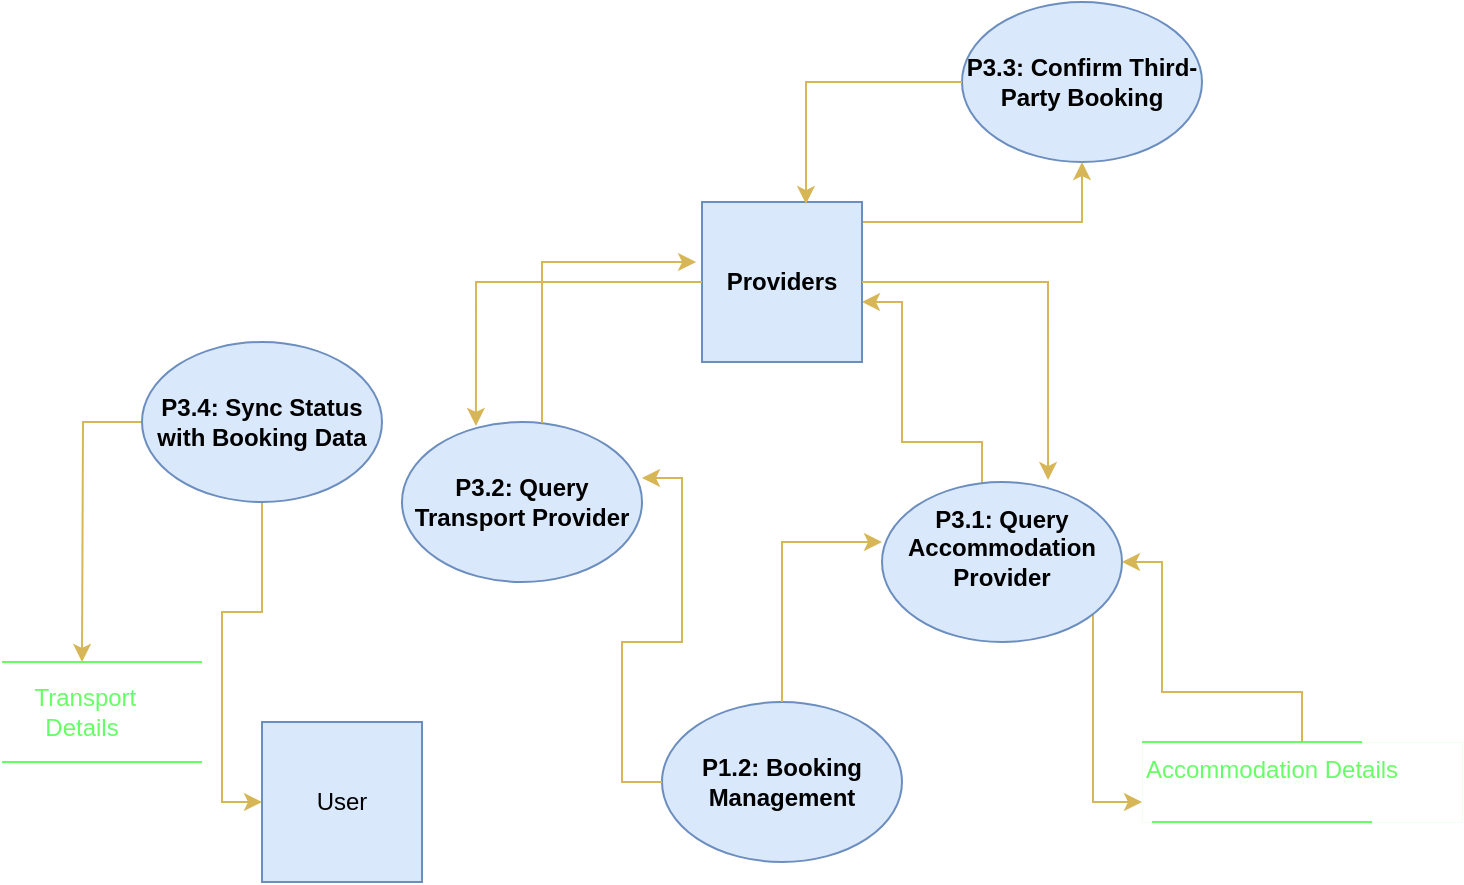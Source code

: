 <mxfile version="26.2.12">
  <diagram name="Page-1" id="3qZtqdcquCFcV4S7Fdgd">
    <mxGraphModel dx="871" dy="2085" grid="1" gridSize="10" guides="1" tooltips="1" connect="1" arrows="1" fold="1" page="1" pageScale="1" pageWidth="1169" pageHeight="1654" math="0" shadow="0">
      <root>
        <mxCell id="0" />
        <mxCell id="1" parent="0" />
        <mxCell id="1uN6SyRcfflf3LA_XtME-27" style="edgeStyle=orthogonalEdgeStyle;rounded=0;orthogonalLoop=1;jettySize=auto;html=1;entryX=0;entryY=0.5;entryDx=0;entryDy=0;fillColor=#fff2cc;strokeColor=#d6b656;" edge="1" parent="1" source="1uN6SyRcfflf3LA_XtME-2" target="1uN6SyRcfflf3LA_XtME-25">
          <mxGeometry relative="1" as="geometry" />
        </mxCell>
        <mxCell id="1uN6SyRcfflf3LA_XtME-45" style="edgeStyle=orthogonalEdgeStyle;rounded=0;orthogonalLoop=1;jettySize=auto;html=1;fillColor=#fff2cc;strokeColor=#d6b656;" edge="1" parent="1" source="1uN6SyRcfflf3LA_XtME-2">
          <mxGeometry relative="1" as="geometry">
            <mxPoint x="90" y="170" as="targetPoint" />
          </mxGeometry>
        </mxCell>
        <mxCell id="1uN6SyRcfflf3LA_XtME-2" value="&lt;b&gt;P3.4: Sync Status with Booking Data&lt;/b&gt;" style="ellipse;whiteSpace=wrap;html=1;fillColor=#dae8fc;strokeColor=#6c8ebf;" vertex="1" parent="1">
          <mxGeometry x="120" y="10" width="120" height="80" as="geometry" />
        </mxCell>
        <mxCell id="1uN6SyRcfflf3LA_XtME-3" value="&lt;b&gt;P3.3: Confirm Third-Party Booking&lt;/b&gt;" style="ellipse;whiteSpace=wrap;html=1;fillColor=#dae8fc;strokeColor=#6c8ebf;" vertex="1" parent="1">
          <mxGeometry x="530" y="-160" width="120" height="80" as="geometry" />
        </mxCell>
        <mxCell id="1uN6SyRcfflf3LA_XtME-4" value="&lt;b&gt;P3.2: Query Transport Provider&lt;/b&gt;" style="ellipse;whiteSpace=wrap;html=1;fillColor=#dae8fc;strokeColor=#6c8ebf;" vertex="1" parent="1">
          <mxGeometry x="250" y="50" width="120" height="80" as="geometry" />
        </mxCell>
        <mxCell id="1uN6SyRcfflf3LA_XtME-15" style="edgeStyle=orthogonalEdgeStyle;rounded=0;orthogonalLoop=1;jettySize=auto;html=1;entryX=1;entryY=0.5;entryDx=0;entryDy=0;fillColor=#fff2cc;strokeColor=#d6b656;" edge="1" parent="1">
          <mxGeometry relative="1" as="geometry">
            <mxPoint x="540" y="90.559" as="sourcePoint" />
            <mxPoint x="480" y="-10" as="targetPoint" />
            <Array as="points">
              <mxPoint x="540" y="60" />
              <mxPoint x="500" y="60" />
              <mxPoint x="500" y="-10" />
            </Array>
          </mxGeometry>
        </mxCell>
        <mxCell id="1uN6SyRcfflf3LA_XtME-36" style="edgeStyle=orthogonalEdgeStyle;rounded=0;orthogonalLoop=1;jettySize=auto;html=1;entryX=0;entryY=0.75;entryDx=0;entryDy=0;fillColor=#fff2cc;strokeColor=#d6b656;" edge="1" parent="1" target="1uN6SyRcfflf3LA_XtME-34">
          <mxGeometry relative="1" as="geometry">
            <mxPoint x="570" y="120" as="sourcePoint" />
            <mxPoint x="580" y="240" as="targetPoint" />
          </mxGeometry>
        </mxCell>
        <mxCell id="1uN6SyRcfflf3LA_XtME-7" value="&#xa;P3.1: Query Accommodation Provider&#xa;&#xa;" style="ellipse;whiteSpace=wrap;html=1;fillColor=#dae8fc;strokeColor=#6c8ebf;fontStyle=1" vertex="1" parent="1">
          <mxGeometry x="490" y="80" width="120" height="80" as="geometry" />
        </mxCell>
        <mxCell id="1uN6SyRcfflf3LA_XtME-11" value="&lt;b&gt;P1.2: Booking Management&lt;/b&gt;" style="ellipse;whiteSpace=wrap;html=1;fillColor=#dae8fc;strokeColor=#6c8ebf;" vertex="1" parent="1">
          <mxGeometry x="380" y="190" width="120" height="80" as="geometry" />
        </mxCell>
        <mxCell id="1uN6SyRcfflf3LA_XtME-12" style="edgeStyle=orthogonalEdgeStyle;rounded=0;orthogonalLoop=1;jettySize=auto;html=1;entryX=0;entryY=0.375;entryDx=0;entryDy=0;entryPerimeter=0;fillColor=#fff2cc;strokeColor=#d6b656;" edge="1" parent="1" source="1uN6SyRcfflf3LA_XtME-11" target="1uN6SyRcfflf3LA_XtME-7">
          <mxGeometry relative="1" as="geometry" />
        </mxCell>
        <mxCell id="1uN6SyRcfflf3LA_XtME-13" style="edgeStyle=orthogonalEdgeStyle;rounded=0;orthogonalLoop=1;jettySize=auto;html=1;entryX=1;entryY=0.35;entryDx=0;entryDy=0;entryPerimeter=0;fillColor=#fff2cc;strokeColor=#d6b656;" edge="1" parent="1" source="1uN6SyRcfflf3LA_XtME-11" target="1uN6SyRcfflf3LA_XtME-4">
          <mxGeometry relative="1" as="geometry" />
        </mxCell>
        <mxCell id="1uN6SyRcfflf3LA_XtME-24" style="edgeStyle=orthogonalEdgeStyle;rounded=0;orthogonalLoop=1;jettySize=auto;html=1;fillColor=#fff2cc;strokeColor=#d6b656;" edge="1" parent="1" source="1uN6SyRcfflf3LA_XtME-14" target="1uN6SyRcfflf3LA_XtME-3">
          <mxGeometry relative="1" as="geometry">
            <Array as="points">
              <mxPoint x="590" y="-50" />
            </Array>
          </mxGeometry>
        </mxCell>
        <mxCell id="1uN6SyRcfflf3LA_XtME-14" value="&lt;b&gt;Providers&lt;/b&gt;" style="whiteSpace=wrap;html=1;aspect=fixed;fillColor=#dae8fc;strokeColor=#6c8ebf;" vertex="1" parent="1">
          <mxGeometry x="400" y="-60" width="80" height="80" as="geometry" />
        </mxCell>
        <mxCell id="1uN6SyRcfflf3LA_XtME-16" style="edgeStyle=orthogonalEdgeStyle;rounded=0;orthogonalLoop=1;jettySize=auto;html=1;entryX=-0.037;entryY=0.375;entryDx=0;entryDy=0;entryPerimeter=0;fillColor=#fff2cc;strokeColor=#d6b656;" edge="1" parent="1" source="1uN6SyRcfflf3LA_XtME-4" target="1uN6SyRcfflf3LA_XtME-14">
          <mxGeometry relative="1" as="geometry">
            <Array as="points">
              <mxPoint x="320" y="-30" />
            </Array>
          </mxGeometry>
        </mxCell>
        <mxCell id="1uN6SyRcfflf3LA_XtME-17" style="edgeStyle=orthogonalEdgeStyle;rounded=0;orthogonalLoop=1;jettySize=auto;html=1;entryX=0.308;entryY=0.025;entryDx=0;entryDy=0;entryPerimeter=0;fillColor=#fff2cc;strokeColor=#d6b656;" edge="1" parent="1" source="1uN6SyRcfflf3LA_XtME-14" target="1uN6SyRcfflf3LA_XtME-4">
          <mxGeometry relative="1" as="geometry" />
        </mxCell>
        <mxCell id="1uN6SyRcfflf3LA_XtME-18" style="edgeStyle=orthogonalEdgeStyle;rounded=0;orthogonalLoop=1;jettySize=auto;html=1;entryX=0.692;entryY=-0.012;entryDx=0;entryDy=0;entryPerimeter=0;fillColor=#fff2cc;strokeColor=#d6b656;" edge="1" parent="1" source="1uN6SyRcfflf3LA_XtME-14" target="1uN6SyRcfflf3LA_XtME-7">
          <mxGeometry relative="1" as="geometry" />
        </mxCell>
        <mxCell id="1uN6SyRcfflf3LA_XtME-21" style="edgeStyle=orthogonalEdgeStyle;rounded=0;orthogonalLoop=1;jettySize=auto;html=1;entryX=0.65;entryY=0.013;entryDx=0;entryDy=0;entryPerimeter=0;fillColor=#fff2cc;strokeColor=#d6b656;" edge="1" parent="1" source="1uN6SyRcfflf3LA_XtME-3" target="1uN6SyRcfflf3LA_XtME-14">
          <mxGeometry relative="1" as="geometry" />
        </mxCell>
        <mxCell id="1uN6SyRcfflf3LA_XtME-25" value="User" style="whiteSpace=wrap;html=1;aspect=fixed;fillColor=#dae8fc;strokeColor=#6c8ebf;" vertex="1" parent="1">
          <mxGeometry x="180" y="200" width="80" height="80" as="geometry" />
        </mxCell>
        <mxCell id="1uN6SyRcfflf3LA_XtME-28" value="" style="endArrow=none;html=1;rounded=0;fillColor=#d5e8d4;strokeColor=#66FF66;fontColor=#66FF66;" edge="1" parent="1">
          <mxGeometry width="50" height="50" relative="1" as="geometry">
            <mxPoint x="620" y="210" as="sourcePoint" />
            <mxPoint x="730" y="210" as="targetPoint" />
          </mxGeometry>
        </mxCell>
        <mxCell id="1uN6SyRcfflf3LA_XtME-32" value="" style="endArrow=none;html=1;rounded=0;fillColor=#d5e8d4;strokeColor=#66FF66;fontColor=#66FF66;" edge="1" parent="1">
          <mxGeometry width="50" height="50" relative="1" as="geometry">
            <mxPoint x="625" y="250" as="sourcePoint" />
            <mxPoint x="735" y="250" as="targetPoint" />
          </mxGeometry>
        </mxCell>
        <mxCell id="1uN6SyRcfflf3LA_XtME-35" style="edgeStyle=orthogonalEdgeStyle;rounded=0;orthogonalLoop=1;jettySize=auto;html=1;entryX=1;entryY=0.5;entryDx=0;entryDy=0;fillColor=#fff2cc;strokeColor=#d6b656;" edge="1" parent="1" source="1uN6SyRcfflf3LA_XtME-34" target="1uN6SyRcfflf3LA_XtME-7">
          <mxGeometry relative="1" as="geometry">
            <Array as="points">
              <mxPoint x="700" y="185" />
              <mxPoint x="630" y="185" />
              <mxPoint x="630" y="120" />
            </Array>
          </mxGeometry>
        </mxCell>
        <mxCell id="1uN6SyRcfflf3LA_XtME-34" value="Accommodation Details" style="text;whiteSpace=wrap;html=1;strokeWidth=0;fillColor=none;strokeColor=#66FF66;fontColor=#66FF66;" vertex="1" parent="1">
          <mxGeometry x="620" y="210" width="160" height="40" as="geometry" />
        </mxCell>
        <mxCell id="1uN6SyRcfflf3LA_XtME-37" value="" style="endArrow=none;html=1;rounded=0;strokeColor=#66FF66;" edge="1" parent="1">
          <mxGeometry width="50" height="50" relative="1" as="geometry">
            <mxPoint x="50" y="170" as="sourcePoint" />
            <mxPoint x="150" y="170" as="targetPoint" />
          </mxGeometry>
        </mxCell>
        <mxCell id="1uN6SyRcfflf3LA_XtME-40" value="" style="endArrow=none;html=1;rounded=0;strokeColor=#66FF66;" edge="1" parent="1">
          <mxGeometry width="50" height="50" relative="1" as="geometry">
            <mxPoint x="50" y="220" as="sourcePoint" />
            <mxPoint x="150" y="220" as="targetPoint" />
          </mxGeometry>
        </mxCell>
        <mxCell id="1uN6SyRcfflf3LA_XtME-42" value="&amp;nbsp;Transport Details" style="text;html=1;align=center;verticalAlign=middle;whiteSpace=wrap;rounded=0;fontColor=#66FF66;strokeWidth=0;" vertex="1" parent="1">
          <mxGeometry x="60" y="180" width="60" height="30" as="geometry" />
        </mxCell>
      </root>
    </mxGraphModel>
  </diagram>
</mxfile>
